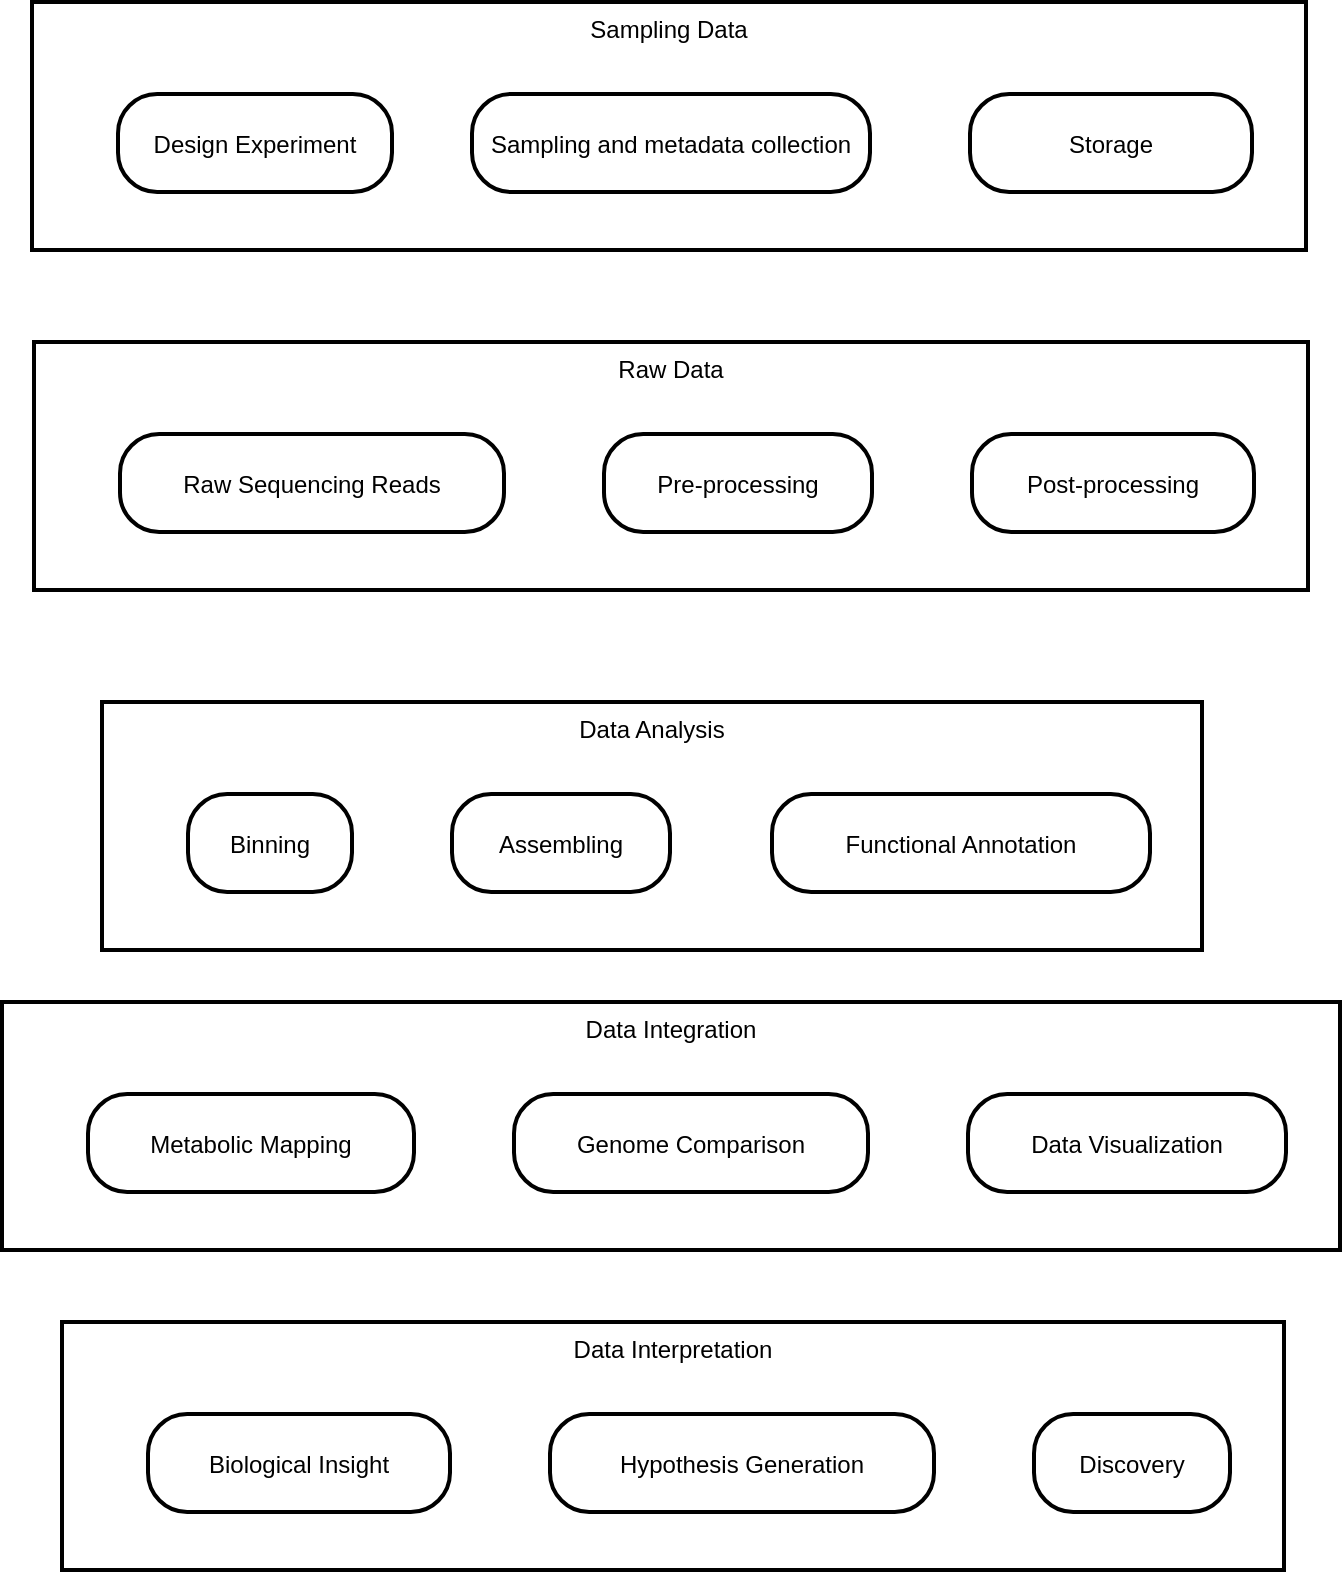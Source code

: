 <mxfile version="24.8.2">
  <diagram name="Page-1" id="eUhtq4w8cxWgcWz3ld9h">
    <mxGraphModel dx="838" dy="561" grid="1" gridSize="10" guides="1" tooltips="1" connect="1" arrows="1" fold="1" page="1" pageScale="1" pageWidth="826" pageHeight="1169" math="0" shadow="0">
      <root>
        <mxCell id="0" />
        <mxCell id="1" parent="0" />
        <mxCell id="2" value="Data Interpretation" style="whiteSpace=wrap;strokeWidth=2;verticalAlign=top;" parent="1" vertex="1">
          <mxGeometry x="60" y="710" width="611" height="124" as="geometry" />
        </mxCell>
        <mxCell id="3" value="Biological Insight" style="rounded=1;arcSize=40;strokeWidth=2" parent="2" vertex="1">
          <mxGeometry x="43" y="46" width="151" height="49" as="geometry" />
        </mxCell>
        <mxCell id="4" value="Hypothesis Generation" style="rounded=1;arcSize=40;strokeWidth=2" parent="2" vertex="1">
          <mxGeometry x="244" y="46" width="192" height="49" as="geometry" />
        </mxCell>
        <mxCell id="5" value="Discovery" style="rounded=1;arcSize=40;strokeWidth=2" parent="2" vertex="1">
          <mxGeometry x="486" y="46" width="98" height="49" as="geometry" />
        </mxCell>
        <mxCell id="6" value="Data Integration" style="whiteSpace=wrap;strokeWidth=2;verticalAlign=top;" parent="1" vertex="1">
          <mxGeometry x="30" y="550" width="669" height="124" as="geometry" />
        </mxCell>
        <mxCell id="7" value="Metabolic Mapping" style="rounded=1;arcSize=40;strokeWidth=2" parent="6" vertex="1">
          <mxGeometry x="43" y="46" width="163" height="49" as="geometry" />
        </mxCell>
        <mxCell id="8" value="Genome Comparison" style="rounded=1;arcSize=40;strokeWidth=2" parent="6" vertex="1">
          <mxGeometry x="256" y="46" width="177" height="49" as="geometry" />
        </mxCell>
        <mxCell id="9" value="Data Visualization" style="rounded=1;arcSize=40;strokeWidth=2" parent="6" vertex="1">
          <mxGeometry x="483" y="46" width="159" height="49" as="geometry" />
        </mxCell>
        <mxCell id="10" value="Data Analysis" style="whiteSpace=wrap;strokeWidth=2;verticalAlign=top;" parent="1" vertex="1">
          <mxGeometry x="80" y="400" width="550" height="124" as="geometry" />
        </mxCell>
        <mxCell id="11" value="Binning" style="rounded=1;arcSize=40;strokeWidth=2" parent="10" vertex="1">
          <mxGeometry x="43" y="46" width="82" height="49" as="geometry" />
        </mxCell>
        <mxCell id="12" value="Assembling" style="rounded=1;arcSize=40;strokeWidth=2" parent="10" vertex="1">
          <mxGeometry x="175" y="46" width="109" height="49" as="geometry" />
        </mxCell>
        <mxCell id="13" value="Functional Annotation" style="rounded=1;arcSize=40;strokeWidth=2" parent="10" vertex="1">
          <mxGeometry x="335" y="46" width="189" height="49" as="geometry" />
        </mxCell>
        <mxCell id="14" value="Raw Data" style="whiteSpace=wrap;strokeWidth=2;verticalAlign=top;" parent="1" vertex="1">
          <mxGeometry x="46" y="220" width="637" height="124" as="geometry" />
        </mxCell>
        <mxCell id="15" value="Raw Sequencing Reads" style="rounded=1;arcSize=40;strokeWidth=2" parent="14" vertex="1">
          <mxGeometry x="43" y="46" width="192" height="49" as="geometry" />
        </mxCell>
        <mxCell id="16" value="Pre-processing" style="rounded=1;arcSize=40;strokeWidth=2" parent="14" vertex="1">
          <mxGeometry x="285" y="46" width="134" height="49" as="geometry" />
        </mxCell>
        <mxCell id="17" value="Post-processing" style="rounded=1;arcSize=40;strokeWidth=2" parent="14" vertex="1">
          <mxGeometry x="469" y="46" width="141" height="49" as="geometry" />
        </mxCell>
        <mxCell id="zwraW4Ukam8c2gcRzOyC-19" value="Sampling Data" style="whiteSpace=wrap;strokeWidth=2;verticalAlign=top;" vertex="1" parent="1">
          <mxGeometry x="45" y="50" width="637" height="124" as="geometry" />
        </mxCell>
        <mxCell id="zwraW4Ukam8c2gcRzOyC-20" value="Design Experiment" style="rounded=1;arcSize=40;strokeWidth=2" vertex="1" parent="zwraW4Ukam8c2gcRzOyC-19">
          <mxGeometry x="43" y="46" width="137" height="49" as="geometry" />
        </mxCell>
        <mxCell id="zwraW4Ukam8c2gcRzOyC-21" value="Sampling and metadata collection" style="rounded=1;arcSize=40;strokeWidth=2" vertex="1" parent="zwraW4Ukam8c2gcRzOyC-19">
          <mxGeometry x="220" y="46" width="199" height="49" as="geometry" />
        </mxCell>
        <mxCell id="zwraW4Ukam8c2gcRzOyC-22" value="Storage" style="rounded=1;arcSize=40;strokeWidth=2" vertex="1" parent="zwraW4Ukam8c2gcRzOyC-19">
          <mxGeometry x="469" y="46" width="141" height="49" as="geometry" />
        </mxCell>
      </root>
    </mxGraphModel>
  </diagram>
</mxfile>
